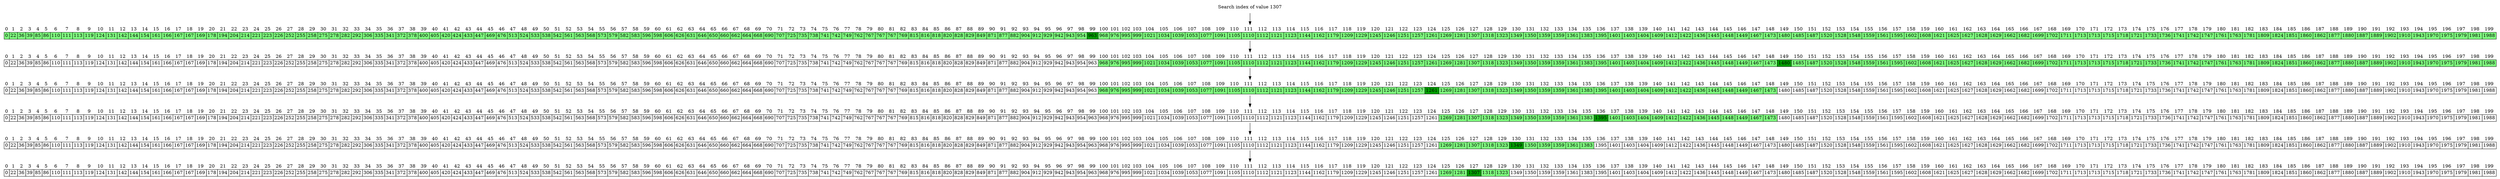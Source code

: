 digraph g
{ 
node [shape=plaintext]
node_1 [label=<
<TABLE BORDER="0" CELLBORDER="0" CELLSPACING="0" > 
<TR  ><TD >0</TD>
<TD >1</TD>
<TD >2</TD>
<TD >3</TD>
<TD >4</TD>
<TD >5</TD>
<TD >6</TD>
<TD >7</TD>
<TD >8</TD>
<TD >9</TD>
<TD >10</TD>
<TD >11</TD>
<TD >12</TD>
<TD >13</TD>
<TD >14</TD>
<TD >15</TD>
<TD >16</TD>
<TD >17</TD>
<TD >18</TD>
<TD >19</TD>
<TD >20</TD>
<TD >21</TD>
<TD >22</TD>
<TD >23</TD>
<TD >24</TD>
<TD >25</TD>
<TD >26</TD>
<TD >27</TD>
<TD >28</TD>
<TD >29</TD>
<TD >30</TD>
<TD >31</TD>
<TD >32</TD>
<TD >33</TD>
<TD >34</TD>
<TD >35</TD>
<TD >36</TD>
<TD >37</TD>
<TD >38</TD>
<TD >39</TD>
<TD >40</TD>
<TD >41</TD>
<TD >42</TD>
<TD >43</TD>
<TD >44</TD>
<TD >45</TD>
<TD >46</TD>
<TD >47</TD>
<TD >48</TD>
<TD >49</TD>
<TD >50</TD>
<TD >51</TD>
<TD >52</TD>
<TD >53</TD>
<TD >54</TD>
<TD >55</TD>
<TD >56</TD>
<TD >57</TD>
<TD >58</TD>
<TD >59</TD>
<TD >60</TD>
<TD >61</TD>
<TD >62</TD>
<TD >63</TD>
<TD >64</TD>
<TD >65</TD>
<TD >66</TD>
<TD >67</TD>
<TD >68</TD>
<TD >69</TD>
<TD >70</TD>
<TD >71</TD>
<TD >72</TD>
<TD >73</TD>
<TD >74</TD>
<TD >75</TD>
<TD >76</TD>
<TD >77</TD>
<TD >78</TD>
<TD >79</TD>
<TD >80</TD>
<TD >81</TD>
<TD >82</TD>
<TD >83</TD>
<TD >84</TD>
<TD >85</TD>
<TD >86</TD>
<TD >87</TD>
<TD >88</TD>
<TD >89</TD>
<TD >90</TD>
<TD >91</TD>
<TD >92</TD>
<TD >93</TD>
<TD >94</TD>
<TD >95</TD>
<TD >96</TD>
<TD >97</TD>
<TD >98</TD>
<TD >99</TD>
<TD >100</TD>
<TD >101</TD>
<TD >102</TD>
<TD >103</TD>
<TD >104</TD>
<TD >105</TD>
<TD >106</TD>
<TD >107</TD>
<TD >108</TD>
<TD >109</TD>
<TD >110</TD>
<TD >111</TD>
<TD >112</TD>
<TD >113</TD>
<TD >114</TD>
<TD >115</TD>
<TD >116</TD>
<TD >117</TD>
<TD >118</TD>
<TD >119</TD>
<TD >120</TD>
<TD >121</TD>
<TD >122</TD>
<TD >123</TD>
<TD >124</TD>
<TD >125</TD>
<TD >126</TD>
<TD >127</TD>
<TD >128</TD>
<TD >129</TD>
<TD >130</TD>
<TD >131</TD>
<TD >132</TD>
<TD >133</TD>
<TD >134</TD>
<TD >135</TD>
<TD >136</TD>
<TD >137</TD>
<TD >138</TD>
<TD >139</TD>
<TD >140</TD>
<TD >141</TD>
<TD >142</TD>
<TD >143</TD>
<TD >144</TD>
<TD >145</TD>
<TD >146</TD>
<TD >147</TD>
<TD >148</TD>
<TD >149</TD>
<TD >150</TD>
<TD >151</TD>
<TD >152</TD>
<TD >153</TD>
<TD >154</TD>
<TD >155</TD>
<TD >156</TD>
<TD >157</TD>
<TD >158</TD>
<TD >159</TD>
<TD >160</TD>
<TD >161</TD>
<TD >162</TD>
<TD >163</TD>
<TD >164</TD>
<TD >165</TD>
<TD >166</TD>
<TD >167</TD>
<TD >168</TD>
<TD >169</TD>
<TD >170</TD>
<TD >171</TD>
<TD >172</TD>
<TD >173</TD>
<TD >174</TD>
<TD >175</TD>
<TD >176</TD>
<TD >177</TD>
<TD >178</TD>
<TD >179</TD>
<TD >180</TD>
<TD >181</TD>
<TD >182</TD>
<TD >183</TD>
<TD >184</TD>
<TD >185</TD>
<TD >186</TD>
<TD >187</TD>
<TD >188</TD>
<TD >189</TD>
<TD >190</TD>
<TD >191</TD>
<TD >192</TD>
<TD >193</TD>
<TD >194</TD>
<TD >195</TD>
<TD >196</TD>
<TD >197</TD>
<TD >198</TD>
<TD >199</TD>
</TR>
<TR><TD BORDER="1" bgcolor="#80ff80">0</TD>
<TD BORDER="1" bgcolor="#80ff80">22</TD>
<TD BORDER="1" bgcolor="#80ff80">36</TD>
<TD BORDER="1" bgcolor="#80ff80">39</TD>
<TD BORDER="1" bgcolor="#80ff80">85</TD>
<TD BORDER="1" bgcolor="#80ff80">86</TD>
<TD BORDER="1" bgcolor="#80ff80">110</TD>
<TD BORDER="1" bgcolor="#80ff80">111</TD>
<TD BORDER="1" bgcolor="#80ff80">113</TD>
<TD BORDER="1" bgcolor="#80ff80">119</TD>
<TD BORDER="1" bgcolor="#80ff80">124</TD>
<TD BORDER="1" bgcolor="#80ff80">131</TD>
<TD BORDER="1" bgcolor="#80ff80">142</TD>
<TD BORDER="1" bgcolor="#80ff80">144</TD>
<TD BORDER="1" bgcolor="#80ff80">154</TD>
<TD BORDER="1" bgcolor="#80ff80">161</TD>
<TD BORDER="1" bgcolor="#80ff80">166</TD>
<TD BORDER="1" bgcolor="#80ff80">167</TD>
<TD BORDER="1" bgcolor="#80ff80">167</TD>
<TD BORDER="1" bgcolor="#80ff80">169</TD>
<TD BORDER="1" bgcolor="#80ff80">178</TD>
<TD BORDER="1" bgcolor="#80ff80">194</TD>
<TD BORDER="1" bgcolor="#80ff80">204</TD>
<TD BORDER="1" bgcolor="#80ff80">214</TD>
<TD BORDER="1" bgcolor="#80ff80">221</TD>
<TD BORDER="1" bgcolor="#80ff80">223</TD>
<TD BORDER="1" bgcolor="#80ff80">226</TD>
<TD BORDER="1" bgcolor="#80ff80">252</TD>
<TD BORDER="1" bgcolor="#80ff80">255</TD>
<TD BORDER="1" bgcolor="#80ff80">258</TD>
<TD BORDER="1" bgcolor="#80ff80">275</TD>
<TD BORDER="1" bgcolor="#80ff80">278</TD>
<TD BORDER="1" bgcolor="#80ff80">282</TD>
<TD BORDER="1" bgcolor="#80ff80">292</TD>
<TD BORDER="1" bgcolor="#80ff80">306</TD>
<TD BORDER="1" bgcolor="#80ff80">335</TD>
<TD BORDER="1" bgcolor="#80ff80">341</TD>
<TD BORDER="1" bgcolor="#80ff80">372</TD>
<TD BORDER="1" bgcolor="#80ff80">378</TD>
<TD BORDER="1" bgcolor="#80ff80">400</TD>
<TD BORDER="1" bgcolor="#80ff80">405</TD>
<TD BORDER="1" bgcolor="#80ff80">420</TD>
<TD BORDER="1" bgcolor="#80ff80">424</TD>
<TD BORDER="1" bgcolor="#80ff80">433</TD>
<TD BORDER="1" bgcolor="#80ff80">447</TD>
<TD BORDER="1" bgcolor="#80ff80">469</TD>
<TD BORDER="1" bgcolor="#80ff80">476</TD>
<TD BORDER="1" bgcolor="#80ff80">513</TD>
<TD BORDER="1" bgcolor="#80ff80">524</TD>
<TD BORDER="1" bgcolor="#80ff80">533</TD>
<TD BORDER="1" bgcolor="#80ff80">538</TD>
<TD BORDER="1" bgcolor="#80ff80">542</TD>
<TD BORDER="1" bgcolor="#80ff80">561</TD>
<TD BORDER="1" bgcolor="#80ff80">563</TD>
<TD BORDER="1" bgcolor="#80ff80">568</TD>
<TD BORDER="1" bgcolor="#80ff80">573</TD>
<TD BORDER="1" bgcolor="#80ff80">579</TD>
<TD BORDER="1" bgcolor="#80ff80">582</TD>
<TD BORDER="1" bgcolor="#80ff80">583</TD>
<TD BORDER="1" bgcolor="#80ff80">596</TD>
<TD BORDER="1" bgcolor="#80ff80">598</TD>
<TD BORDER="1" bgcolor="#80ff80">606</TD>
<TD BORDER="1" bgcolor="#80ff80">626</TD>
<TD BORDER="1" bgcolor="#80ff80">631</TD>
<TD BORDER="1" bgcolor="#80ff80">646</TD>
<TD BORDER="1" bgcolor="#80ff80">650</TD>
<TD BORDER="1" bgcolor="#80ff80">660</TD>
<TD BORDER="1" bgcolor="#80ff80">662</TD>
<TD BORDER="1" bgcolor="#80ff80">664</TD>
<TD BORDER="1" bgcolor="#80ff80">668</TD>
<TD BORDER="1" bgcolor="#80ff80">690</TD>
<TD BORDER="1" bgcolor="#80ff80">707</TD>
<TD BORDER="1" bgcolor="#80ff80">725</TD>
<TD BORDER="1" bgcolor="#80ff80">735</TD>
<TD BORDER="1" bgcolor="#80ff80">738</TD>
<TD BORDER="1" bgcolor="#80ff80">741</TD>
<TD BORDER="1" bgcolor="#80ff80">742</TD>
<TD BORDER="1" bgcolor="#80ff80">749</TD>
<TD BORDER="1" bgcolor="#80ff80">762</TD>
<TD BORDER="1" bgcolor="#80ff80">767</TD>
<TD BORDER="1" bgcolor="#80ff80">767</TD>
<TD BORDER="1" bgcolor="#80ff80">767</TD>
<TD BORDER="1" bgcolor="#80ff80">769</TD>
<TD BORDER="1" bgcolor="#80ff80">815</TD>
<TD BORDER="1" bgcolor="#80ff80">816</TD>
<TD BORDER="1" bgcolor="#80ff80">818</TD>
<TD BORDER="1" bgcolor="#80ff80">820</TD>
<TD BORDER="1" bgcolor="#80ff80">828</TD>
<TD BORDER="1" bgcolor="#80ff80">829</TD>
<TD BORDER="1" bgcolor="#80ff80">849</TD>
<TD BORDER="1" bgcolor="#80ff80">871</TD>
<TD BORDER="1" bgcolor="#80ff80">877</TD>
<TD BORDER="1" bgcolor="#80ff80">882</TD>
<TD BORDER="1" bgcolor="#80ff80">904</TD>
<TD BORDER="1" bgcolor="#80ff80">912</TD>
<TD BORDER="1" bgcolor="#80ff80">929</TD>
<TD BORDER="1" bgcolor="#80ff80">942</TD>
<TD BORDER="1" bgcolor="#80ff80">943</TD>
<TD BORDER="1" bgcolor="#80ff80">954</TD>
<TD BORDER="1" bgcolor="#00a000">963</TD>
<TD BORDER="1" bgcolor="#80ff80">968</TD>
<TD BORDER="1" bgcolor="#80ff80">976</TD>
<TD BORDER="1" bgcolor="#80ff80">995</TD>
<TD BORDER="1" bgcolor="#80ff80">999</TD>
<TD BORDER="1" bgcolor="#80ff80">1021</TD>
<TD BORDER="1" bgcolor="#80ff80">1034</TD>
<TD BORDER="1" bgcolor="#80ff80">1039</TD>
<TD BORDER="1" bgcolor="#80ff80">1053</TD>
<TD BORDER="1" bgcolor="#80ff80">1077</TD>
<TD BORDER="1" bgcolor="#80ff80">1091</TD>
<TD BORDER="1" bgcolor="#80ff80">1105</TD>
<TD BORDER="1" bgcolor="#80ff80">1110</TD>
<TD BORDER="1" bgcolor="#80ff80">1112</TD>
<TD BORDER="1" bgcolor="#80ff80">1121</TD>
<TD BORDER="1" bgcolor="#80ff80">1123</TD>
<TD BORDER="1" bgcolor="#80ff80">1144</TD>
<TD BORDER="1" bgcolor="#80ff80">1162</TD>
<TD BORDER="1" bgcolor="#80ff80">1179</TD>
<TD BORDER="1" bgcolor="#80ff80">1209</TD>
<TD BORDER="1" bgcolor="#80ff80">1229</TD>
<TD BORDER="1" bgcolor="#80ff80">1245</TD>
<TD BORDER="1" bgcolor="#80ff80">1246</TD>
<TD BORDER="1" bgcolor="#80ff80">1251</TD>
<TD BORDER="1" bgcolor="#80ff80">1257</TD>
<TD BORDER="1" bgcolor="#80ff80">1261</TD>
<TD BORDER="1" bgcolor="#80ff80">1269</TD>
<TD BORDER="1" bgcolor="#80ff80">1281</TD>
<TD BORDER="1" bgcolor="#80ff80">1307</TD>
<TD BORDER="1" bgcolor="#80ff80">1318</TD>
<TD BORDER="1" bgcolor="#80ff80">1323</TD>
<TD BORDER="1" bgcolor="#80ff80">1349</TD>
<TD BORDER="1" bgcolor="#80ff80">1350</TD>
<TD BORDER="1" bgcolor="#80ff80">1359</TD>
<TD BORDER="1" bgcolor="#80ff80">1359</TD>
<TD BORDER="1" bgcolor="#80ff80">1361</TD>
<TD BORDER="1" bgcolor="#80ff80">1383</TD>
<TD BORDER="1" bgcolor="#80ff80">1395</TD>
<TD BORDER="1" bgcolor="#80ff80">1401</TD>
<TD BORDER="1" bgcolor="#80ff80">1403</TD>
<TD BORDER="1" bgcolor="#80ff80">1404</TD>
<TD BORDER="1" bgcolor="#80ff80">1409</TD>
<TD BORDER="1" bgcolor="#80ff80">1412</TD>
<TD BORDER="1" bgcolor="#80ff80">1422</TD>
<TD BORDER="1" bgcolor="#80ff80">1436</TD>
<TD BORDER="1" bgcolor="#80ff80">1445</TD>
<TD BORDER="1" bgcolor="#80ff80">1448</TD>
<TD BORDER="1" bgcolor="#80ff80">1449</TD>
<TD BORDER="1" bgcolor="#80ff80">1467</TD>
<TD BORDER="1" bgcolor="#80ff80">1473</TD>
<TD BORDER="1" bgcolor="#80ff80">1480</TD>
<TD BORDER="1" bgcolor="#80ff80">1485</TD>
<TD BORDER="1" bgcolor="#80ff80">1487</TD>
<TD BORDER="1" bgcolor="#80ff80">1520</TD>
<TD BORDER="1" bgcolor="#80ff80">1528</TD>
<TD BORDER="1" bgcolor="#80ff80">1548</TD>
<TD BORDER="1" bgcolor="#80ff80">1559</TD>
<TD BORDER="1" bgcolor="#80ff80">1561</TD>
<TD BORDER="1" bgcolor="#80ff80">1595</TD>
<TD BORDER="1" bgcolor="#80ff80">1602</TD>
<TD BORDER="1" bgcolor="#80ff80">1608</TD>
<TD BORDER="1" bgcolor="#80ff80">1621</TD>
<TD BORDER="1" bgcolor="#80ff80">1625</TD>
<TD BORDER="1" bgcolor="#80ff80">1627</TD>
<TD BORDER="1" bgcolor="#80ff80">1628</TD>
<TD BORDER="1" bgcolor="#80ff80">1629</TD>
<TD BORDER="1" bgcolor="#80ff80">1662</TD>
<TD BORDER="1" bgcolor="#80ff80">1682</TD>
<TD BORDER="1" bgcolor="#80ff80">1699</TD>
<TD BORDER="1" bgcolor="#80ff80">1702</TD>
<TD BORDER="1" bgcolor="#80ff80">1711</TD>
<TD BORDER="1" bgcolor="#80ff80">1713</TD>
<TD BORDER="1" bgcolor="#80ff80">1713</TD>
<TD BORDER="1" bgcolor="#80ff80">1715</TD>
<TD BORDER="1" bgcolor="#80ff80">1718</TD>
<TD BORDER="1" bgcolor="#80ff80">1721</TD>
<TD BORDER="1" bgcolor="#80ff80">1733</TD>
<TD BORDER="1" bgcolor="#80ff80">1736</TD>
<TD BORDER="1" bgcolor="#80ff80">1741</TD>
<TD BORDER="1" bgcolor="#80ff80">1742</TD>
<TD BORDER="1" bgcolor="#80ff80">1747</TD>
<TD BORDER="1" bgcolor="#80ff80">1761</TD>
<TD BORDER="1" bgcolor="#80ff80">1763</TD>
<TD BORDER="1" bgcolor="#80ff80">1781</TD>
<TD BORDER="1" bgcolor="#80ff80">1809</TD>
<TD BORDER="1" bgcolor="#80ff80">1824</TD>
<TD BORDER="1" bgcolor="#80ff80">1851</TD>
<TD BORDER="1" bgcolor="#80ff80">1860</TD>
<TD BORDER="1" bgcolor="#80ff80">1862</TD>
<TD BORDER="1" bgcolor="#80ff80">1877</TD>
<TD BORDER="1" bgcolor="#80ff80">1880</TD>
<TD BORDER="1" bgcolor="#80ff80">1887</TD>
<TD BORDER="1" bgcolor="#80ff80">1889</TD>
<TD BORDER="1" bgcolor="#80ff80">1902</TD>
<TD BORDER="1" bgcolor="#80ff80">1910</TD>
<TD BORDER="1" bgcolor="#80ff80">1943</TD>
<TD BORDER="1" bgcolor="#80ff80">1970</TD>
<TD BORDER="1" bgcolor="#80ff80">1975</TD>
<TD BORDER="1" bgcolor="#80ff80">1979</TD>
<TD BORDER="1" bgcolor="#80ff80">1981</TD>
<TD BORDER="1" bgcolor="#80ff80">1988</TD>
</TR>
</TABLE> 
>];
node_0 -> node_1
node_0[label="Search index of value 1307"]
node_2 [label=<
<TABLE BORDER="0" CELLBORDER="0" CELLSPACING="0" > 
<TR  ><TD >0</TD>
<TD >1</TD>
<TD >2</TD>
<TD >3</TD>
<TD >4</TD>
<TD >5</TD>
<TD >6</TD>
<TD >7</TD>
<TD >8</TD>
<TD >9</TD>
<TD >10</TD>
<TD >11</TD>
<TD >12</TD>
<TD >13</TD>
<TD >14</TD>
<TD >15</TD>
<TD >16</TD>
<TD >17</TD>
<TD >18</TD>
<TD >19</TD>
<TD >20</TD>
<TD >21</TD>
<TD >22</TD>
<TD >23</TD>
<TD >24</TD>
<TD >25</TD>
<TD >26</TD>
<TD >27</TD>
<TD >28</TD>
<TD >29</TD>
<TD >30</TD>
<TD >31</TD>
<TD >32</TD>
<TD >33</TD>
<TD >34</TD>
<TD >35</TD>
<TD >36</TD>
<TD >37</TD>
<TD >38</TD>
<TD >39</TD>
<TD >40</TD>
<TD >41</TD>
<TD >42</TD>
<TD >43</TD>
<TD >44</TD>
<TD >45</TD>
<TD >46</TD>
<TD >47</TD>
<TD >48</TD>
<TD >49</TD>
<TD >50</TD>
<TD >51</TD>
<TD >52</TD>
<TD >53</TD>
<TD >54</TD>
<TD >55</TD>
<TD >56</TD>
<TD >57</TD>
<TD >58</TD>
<TD >59</TD>
<TD >60</TD>
<TD >61</TD>
<TD >62</TD>
<TD >63</TD>
<TD >64</TD>
<TD >65</TD>
<TD >66</TD>
<TD >67</TD>
<TD >68</TD>
<TD >69</TD>
<TD >70</TD>
<TD >71</TD>
<TD >72</TD>
<TD >73</TD>
<TD >74</TD>
<TD >75</TD>
<TD >76</TD>
<TD >77</TD>
<TD >78</TD>
<TD >79</TD>
<TD >80</TD>
<TD >81</TD>
<TD >82</TD>
<TD >83</TD>
<TD >84</TD>
<TD >85</TD>
<TD >86</TD>
<TD >87</TD>
<TD >88</TD>
<TD >89</TD>
<TD >90</TD>
<TD >91</TD>
<TD >92</TD>
<TD >93</TD>
<TD >94</TD>
<TD >95</TD>
<TD >96</TD>
<TD >97</TD>
<TD >98</TD>
<TD >99</TD>
<TD >100</TD>
<TD >101</TD>
<TD >102</TD>
<TD >103</TD>
<TD >104</TD>
<TD >105</TD>
<TD >106</TD>
<TD >107</TD>
<TD >108</TD>
<TD >109</TD>
<TD >110</TD>
<TD >111</TD>
<TD >112</TD>
<TD >113</TD>
<TD >114</TD>
<TD >115</TD>
<TD >116</TD>
<TD >117</TD>
<TD >118</TD>
<TD >119</TD>
<TD >120</TD>
<TD >121</TD>
<TD >122</TD>
<TD >123</TD>
<TD >124</TD>
<TD >125</TD>
<TD >126</TD>
<TD >127</TD>
<TD >128</TD>
<TD >129</TD>
<TD >130</TD>
<TD >131</TD>
<TD >132</TD>
<TD >133</TD>
<TD >134</TD>
<TD >135</TD>
<TD >136</TD>
<TD >137</TD>
<TD >138</TD>
<TD >139</TD>
<TD >140</TD>
<TD >141</TD>
<TD >142</TD>
<TD >143</TD>
<TD >144</TD>
<TD >145</TD>
<TD >146</TD>
<TD >147</TD>
<TD >148</TD>
<TD >149</TD>
<TD >150</TD>
<TD >151</TD>
<TD >152</TD>
<TD >153</TD>
<TD >154</TD>
<TD >155</TD>
<TD >156</TD>
<TD >157</TD>
<TD >158</TD>
<TD >159</TD>
<TD >160</TD>
<TD >161</TD>
<TD >162</TD>
<TD >163</TD>
<TD >164</TD>
<TD >165</TD>
<TD >166</TD>
<TD >167</TD>
<TD >168</TD>
<TD >169</TD>
<TD >170</TD>
<TD >171</TD>
<TD >172</TD>
<TD >173</TD>
<TD >174</TD>
<TD >175</TD>
<TD >176</TD>
<TD >177</TD>
<TD >178</TD>
<TD >179</TD>
<TD >180</TD>
<TD >181</TD>
<TD >182</TD>
<TD >183</TD>
<TD >184</TD>
<TD >185</TD>
<TD >186</TD>
<TD >187</TD>
<TD >188</TD>
<TD >189</TD>
<TD >190</TD>
<TD >191</TD>
<TD >192</TD>
<TD >193</TD>
<TD >194</TD>
<TD >195</TD>
<TD >196</TD>
<TD >197</TD>
<TD >198</TD>
<TD >199</TD>
</TR>
<TR><TD BORDER="1">0</TD>
<TD BORDER="1">22</TD>
<TD BORDER="1">36</TD>
<TD BORDER="1">39</TD>
<TD BORDER="1">85</TD>
<TD BORDER="1">86</TD>
<TD BORDER="1">110</TD>
<TD BORDER="1">111</TD>
<TD BORDER="1">113</TD>
<TD BORDER="1">119</TD>
<TD BORDER="1">124</TD>
<TD BORDER="1">131</TD>
<TD BORDER="1">142</TD>
<TD BORDER="1">144</TD>
<TD BORDER="1">154</TD>
<TD BORDER="1">161</TD>
<TD BORDER="1">166</TD>
<TD BORDER="1">167</TD>
<TD BORDER="1">167</TD>
<TD BORDER="1">169</TD>
<TD BORDER="1">178</TD>
<TD BORDER="1">194</TD>
<TD BORDER="1">204</TD>
<TD BORDER="1">214</TD>
<TD BORDER="1">221</TD>
<TD BORDER="1">223</TD>
<TD BORDER="1">226</TD>
<TD BORDER="1">252</TD>
<TD BORDER="1">255</TD>
<TD BORDER="1">258</TD>
<TD BORDER="1">275</TD>
<TD BORDER="1">278</TD>
<TD BORDER="1">282</TD>
<TD BORDER="1">292</TD>
<TD BORDER="1">306</TD>
<TD BORDER="1">335</TD>
<TD BORDER="1">341</TD>
<TD BORDER="1">372</TD>
<TD BORDER="1">378</TD>
<TD BORDER="1">400</TD>
<TD BORDER="1">405</TD>
<TD BORDER="1">420</TD>
<TD BORDER="1">424</TD>
<TD BORDER="1">433</TD>
<TD BORDER="1">447</TD>
<TD BORDER="1">469</TD>
<TD BORDER="1">476</TD>
<TD BORDER="1">513</TD>
<TD BORDER="1">524</TD>
<TD BORDER="1">533</TD>
<TD BORDER="1">538</TD>
<TD BORDER="1">542</TD>
<TD BORDER="1">561</TD>
<TD BORDER="1">563</TD>
<TD BORDER="1">568</TD>
<TD BORDER="1">573</TD>
<TD BORDER="1">579</TD>
<TD BORDER="1">582</TD>
<TD BORDER="1">583</TD>
<TD BORDER="1">596</TD>
<TD BORDER="1">598</TD>
<TD BORDER="1">606</TD>
<TD BORDER="1">626</TD>
<TD BORDER="1">631</TD>
<TD BORDER="1">646</TD>
<TD BORDER="1">650</TD>
<TD BORDER="1">660</TD>
<TD BORDER="1">662</TD>
<TD BORDER="1">664</TD>
<TD BORDER="1">668</TD>
<TD BORDER="1">690</TD>
<TD BORDER="1">707</TD>
<TD BORDER="1">725</TD>
<TD BORDER="1">735</TD>
<TD BORDER="1">738</TD>
<TD BORDER="1">741</TD>
<TD BORDER="1">742</TD>
<TD BORDER="1">749</TD>
<TD BORDER="1">762</TD>
<TD BORDER="1">767</TD>
<TD BORDER="1">767</TD>
<TD BORDER="1">767</TD>
<TD BORDER="1">769</TD>
<TD BORDER="1">815</TD>
<TD BORDER="1">816</TD>
<TD BORDER="1">818</TD>
<TD BORDER="1">820</TD>
<TD BORDER="1">828</TD>
<TD BORDER="1">829</TD>
<TD BORDER="1">849</TD>
<TD BORDER="1">871</TD>
<TD BORDER="1">877</TD>
<TD BORDER="1">882</TD>
<TD BORDER="1">904</TD>
<TD BORDER="1">912</TD>
<TD BORDER="1">929</TD>
<TD BORDER="1">942</TD>
<TD BORDER="1">943</TD>
<TD BORDER="1">954</TD>
<TD BORDER="1">963</TD>
<TD BORDER="1" bgcolor="#80ff80">968</TD>
<TD BORDER="1" bgcolor="#80ff80">976</TD>
<TD BORDER="1" bgcolor="#80ff80">995</TD>
<TD BORDER="1" bgcolor="#80ff80">999</TD>
<TD BORDER="1" bgcolor="#80ff80">1021</TD>
<TD BORDER="1" bgcolor="#80ff80">1034</TD>
<TD BORDER="1" bgcolor="#80ff80">1039</TD>
<TD BORDER="1" bgcolor="#80ff80">1053</TD>
<TD BORDER="1" bgcolor="#80ff80">1077</TD>
<TD BORDER="1" bgcolor="#80ff80">1091</TD>
<TD BORDER="1" bgcolor="#80ff80">1105</TD>
<TD BORDER="1" bgcolor="#80ff80">1110</TD>
<TD BORDER="1" bgcolor="#80ff80">1112</TD>
<TD BORDER="1" bgcolor="#80ff80">1121</TD>
<TD BORDER="1" bgcolor="#80ff80">1123</TD>
<TD BORDER="1" bgcolor="#80ff80">1144</TD>
<TD BORDER="1" bgcolor="#80ff80">1162</TD>
<TD BORDER="1" bgcolor="#80ff80">1179</TD>
<TD BORDER="1" bgcolor="#80ff80">1209</TD>
<TD BORDER="1" bgcolor="#80ff80">1229</TD>
<TD BORDER="1" bgcolor="#80ff80">1245</TD>
<TD BORDER="1" bgcolor="#80ff80">1246</TD>
<TD BORDER="1" bgcolor="#80ff80">1251</TD>
<TD BORDER="1" bgcolor="#80ff80">1257</TD>
<TD BORDER="1" bgcolor="#80ff80">1261</TD>
<TD BORDER="1" bgcolor="#80ff80">1269</TD>
<TD BORDER="1" bgcolor="#80ff80">1281</TD>
<TD BORDER="1" bgcolor="#80ff80">1307</TD>
<TD BORDER="1" bgcolor="#80ff80">1318</TD>
<TD BORDER="1" bgcolor="#80ff80">1323</TD>
<TD BORDER="1" bgcolor="#80ff80">1349</TD>
<TD BORDER="1" bgcolor="#80ff80">1350</TD>
<TD BORDER="1" bgcolor="#80ff80">1359</TD>
<TD BORDER="1" bgcolor="#80ff80">1359</TD>
<TD BORDER="1" bgcolor="#80ff80">1361</TD>
<TD BORDER="1" bgcolor="#80ff80">1383</TD>
<TD BORDER="1" bgcolor="#80ff80">1395</TD>
<TD BORDER="1" bgcolor="#80ff80">1401</TD>
<TD BORDER="1" bgcolor="#80ff80">1403</TD>
<TD BORDER="1" bgcolor="#80ff80">1404</TD>
<TD BORDER="1" bgcolor="#80ff80">1409</TD>
<TD BORDER="1" bgcolor="#80ff80">1412</TD>
<TD BORDER="1" bgcolor="#80ff80">1422</TD>
<TD BORDER="1" bgcolor="#80ff80">1436</TD>
<TD BORDER="1" bgcolor="#80ff80">1445</TD>
<TD BORDER="1" bgcolor="#80ff80">1448</TD>
<TD BORDER="1" bgcolor="#80ff80">1449</TD>
<TD BORDER="1" bgcolor="#80ff80">1467</TD>
<TD BORDER="1" bgcolor="#80ff80">1473</TD>
<TD BORDER="1" bgcolor="#00a000">1480</TD>
<TD BORDER="1" bgcolor="#80ff80">1485</TD>
<TD BORDER="1" bgcolor="#80ff80">1487</TD>
<TD BORDER="1" bgcolor="#80ff80">1520</TD>
<TD BORDER="1" bgcolor="#80ff80">1528</TD>
<TD BORDER="1" bgcolor="#80ff80">1548</TD>
<TD BORDER="1" bgcolor="#80ff80">1559</TD>
<TD BORDER="1" bgcolor="#80ff80">1561</TD>
<TD BORDER="1" bgcolor="#80ff80">1595</TD>
<TD BORDER="1" bgcolor="#80ff80">1602</TD>
<TD BORDER="1" bgcolor="#80ff80">1608</TD>
<TD BORDER="1" bgcolor="#80ff80">1621</TD>
<TD BORDER="1" bgcolor="#80ff80">1625</TD>
<TD BORDER="1" bgcolor="#80ff80">1627</TD>
<TD BORDER="1" bgcolor="#80ff80">1628</TD>
<TD BORDER="1" bgcolor="#80ff80">1629</TD>
<TD BORDER="1" bgcolor="#80ff80">1662</TD>
<TD BORDER="1" bgcolor="#80ff80">1682</TD>
<TD BORDER="1" bgcolor="#80ff80">1699</TD>
<TD BORDER="1" bgcolor="#80ff80">1702</TD>
<TD BORDER="1" bgcolor="#80ff80">1711</TD>
<TD BORDER="1" bgcolor="#80ff80">1713</TD>
<TD BORDER="1" bgcolor="#80ff80">1713</TD>
<TD BORDER="1" bgcolor="#80ff80">1715</TD>
<TD BORDER="1" bgcolor="#80ff80">1718</TD>
<TD BORDER="1" bgcolor="#80ff80">1721</TD>
<TD BORDER="1" bgcolor="#80ff80">1733</TD>
<TD BORDER="1" bgcolor="#80ff80">1736</TD>
<TD BORDER="1" bgcolor="#80ff80">1741</TD>
<TD BORDER="1" bgcolor="#80ff80">1742</TD>
<TD BORDER="1" bgcolor="#80ff80">1747</TD>
<TD BORDER="1" bgcolor="#80ff80">1761</TD>
<TD BORDER="1" bgcolor="#80ff80">1763</TD>
<TD BORDER="1" bgcolor="#80ff80">1781</TD>
<TD BORDER="1" bgcolor="#80ff80">1809</TD>
<TD BORDER="1" bgcolor="#80ff80">1824</TD>
<TD BORDER="1" bgcolor="#80ff80">1851</TD>
<TD BORDER="1" bgcolor="#80ff80">1860</TD>
<TD BORDER="1" bgcolor="#80ff80">1862</TD>
<TD BORDER="1" bgcolor="#80ff80">1877</TD>
<TD BORDER="1" bgcolor="#80ff80">1880</TD>
<TD BORDER="1" bgcolor="#80ff80">1887</TD>
<TD BORDER="1" bgcolor="#80ff80">1889</TD>
<TD BORDER="1" bgcolor="#80ff80">1902</TD>
<TD BORDER="1" bgcolor="#80ff80">1910</TD>
<TD BORDER="1" bgcolor="#80ff80">1943</TD>
<TD BORDER="1" bgcolor="#80ff80">1970</TD>
<TD BORDER="1" bgcolor="#80ff80">1975</TD>
<TD BORDER="1" bgcolor="#80ff80">1979</TD>
<TD BORDER="1" bgcolor="#80ff80">1981</TD>
<TD BORDER="1" bgcolor="#80ff80">1988</TD>
</TR>
</TABLE> 
>];
node_1 -> node_2
node_3 [label=<
<TABLE BORDER="0" CELLBORDER="0" CELLSPACING="0" > 
<TR  ><TD >0</TD>
<TD >1</TD>
<TD >2</TD>
<TD >3</TD>
<TD >4</TD>
<TD >5</TD>
<TD >6</TD>
<TD >7</TD>
<TD >8</TD>
<TD >9</TD>
<TD >10</TD>
<TD >11</TD>
<TD >12</TD>
<TD >13</TD>
<TD >14</TD>
<TD >15</TD>
<TD >16</TD>
<TD >17</TD>
<TD >18</TD>
<TD >19</TD>
<TD >20</TD>
<TD >21</TD>
<TD >22</TD>
<TD >23</TD>
<TD >24</TD>
<TD >25</TD>
<TD >26</TD>
<TD >27</TD>
<TD >28</TD>
<TD >29</TD>
<TD >30</TD>
<TD >31</TD>
<TD >32</TD>
<TD >33</TD>
<TD >34</TD>
<TD >35</TD>
<TD >36</TD>
<TD >37</TD>
<TD >38</TD>
<TD >39</TD>
<TD >40</TD>
<TD >41</TD>
<TD >42</TD>
<TD >43</TD>
<TD >44</TD>
<TD >45</TD>
<TD >46</TD>
<TD >47</TD>
<TD >48</TD>
<TD >49</TD>
<TD >50</TD>
<TD >51</TD>
<TD >52</TD>
<TD >53</TD>
<TD >54</TD>
<TD >55</TD>
<TD >56</TD>
<TD >57</TD>
<TD >58</TD>
<TD >59</TD>
<TD >60</TD>
<TD >61</TD>
<TD >62</TD>
<TD >63</TD>
<TD >64</TD>
<TD >65</TD>
<TD >66</TD>
<TD >67</TD>
<TD >68</TD>
<TD >69</TD>
<TD >70</TD>
<TD >71</TD>
<TD >72</TD>
<TD >73</TD>
<TD >74</TD>
<TD >75</TD>
<TD >76</TD>
<TD >77</TD>
<TD >78</TD>
<TD >79</TD>
<TD >80</TD>
<TD >81</TD>
<TD >82</TD>
<TD >83</TD>
<TD >84</TD>
<TD >85</TD>
<TD >86</TD>
<TD >87</TD>
<TD >88</TD>
<TD >89</TD>
<TD >90</TD>
<TD >91</TD>
<TD >92</TD>
<TD >93</TD>
<TD >94</TD>
<TD >95</TD>
<TD >96</TD>
<TD >97</TD>
<TD >98</TD>
<TD >99</TD>
<TD >100</TD>
<TD >101</TD>
<TD >102</TD>
<TD >103</TD>
<TD >104</TD>
<TD >105</TD>
<TD >106</TD>
<TD >107</TD>
<TD >108</TD>
<TD >109</TD>
<TD >110</TD>
<TD >111</TD>
<TD >112</TD>
<TD >113</TD>
<TD >114</TD>
<TD >115</TD>
<TD >116</TD>
<TD >117</TD>
<TD >118</TD>
<TD >119</TD>
<TD >120</TD>
<TD >121</TD>
<TD >122</TD>
<TD >123</TD>
<TD >124</TD>
<TD >125</TD>
<TD >126</TD>
<TD >127</TD>
<TD >128</TD>
<TD >129</TD>
<TD >130</TD>
<TD >131</TD>
<TD >132</TD>
<TD >133</TD>
<TD >134</TD>
<TD >135</TD>
<TD >136</TD>
<TD >137</TD>
<TD >138</TD>
<TD >139</TD>
<TD >140</TD>
<TD >141</TD>
<TD >142</TD>
<TD >143</TD>
<TD >144</TD>
<TD >145</TD>
<TD >146</TD>
<TD >147</TD>
<TD >148</TD>
<TD >149</TD>
<TD >150</TD>
<TD >151</TD>
<TD >152</TD>
<TD >153</TD>
<TD >154</TD>
<TD >155</TD>
<TD >156</TD>
<TD >157</TD>
<TD >158</TD>
<TD >159</TD>
<TD >160</TD>
<TD >161</TD>
<TD >162</TD>
<TD >163</TD>
<TD >164</TD>
<TD >165</TD>
<TD >166</TD>
<TD >167</TD>
<TD >168</TD>
<TD >169</TD>
<TD >170</TD>
<TD >171</TD>
<TD >172</TD>
<TD >173</TD>
<TD >174</TD>
<TD >175</TD>
<TD >176</TD>
<TD >177</TD>
<TD >178</TD>
<TD >179</TD>
<TD >180</TD>
<TD >181</TD>
<TD >182</TD>
<TD >183</TD>
<TD >184</TD>
<TD >185</TD>
<TD >186</TD>
<TD >187</TD>
<TD >188</TD>
<TD >189</TD>
<TD >190</TD>
<TD >191</TD>
<TD >192</TD>
<TD >193</TD>
<TD >194</TD>
<TD >195</TD>
<TD >196</TD>
<TD >197</TD>
<TD >198</TD>
<TD >199</TD>
</TR>
<TR><TD BORDER="1">0</TD>
<TD BORDER="1">22</TD>
<TD BORDER="1">36</TD>
<TD BORDER="1">39</TD>
<TD BORDER="1">85</TD>
<TD BORDER="1">86</TD>
<TD BORDER="1">110</TD>
<TD BORDER="1">111</TD>
<TD BORDER="1">113</TD>
<TD BORDER="1">119</TD>
<TD BORDER="1">124</TD>
<TD BORDER="1">131</TD>
<TD BORDER="1">142</TD>
<TD BORDER="1">144</TD>
<TD BORDER="1">154</TD>
<TD BORDER="1">161</TD>
<TD BORDER="1">166</TD>
<TD BORDER="1">167</TD>
<TD BORDER="1">167</TD>
<TD BORDER="1">169</TD>
<TD BORDER="1">178</TD>
<TD BORDER="1">194</TD>
<TD BORDER="1">204</TD>
<TD BORDER="1">214</TD>
<TD BORDER="1">221</TD>
<TD BORDER="1">223</TD>
<TD BORDER="1">226</TD>
<TD BORDER="1">252</TD>
<TD BORDER="1">255</TD>
<TD BORDER="1">258</TD>
<TD BORDER="1">275</TD>
<TD BORDER="1">278</TD>
<TD BORDER="1">282</TD>
<TD BORDER="1">292</TD>
<TD BORDER="1">306</TD>
<TD BORDER="1">335</TD>
<TD BORDER="1">341</TD>
<TD BORDER="1">372</TD>
<TD BORDER="1">378</TD>
<TD BORDER="1">400</TD>
<TD BORDER="1">405</TD>
<TD BORDER="1">420</TD>
<TD BORDER="1">424</TD>
<TD BORDER="1">433</TD>
<TD BORDER="1">447</TD>
<TD BORDER="1">469</TD>
<TD BORDER="1">476</TD>
<TD BORDER="1">513</TD>
<TD BORDER="1">524</TD>
<TD BORDER="1">533</TD>
<TD BORDER="1">538</TD>
<TD BORDER="1">542</TD>
<TD BORDER="1">561</TD>
<TD BORDER="1">563</TD>
<TD BORDER="1">568</TD>
<TD BORDER="1">573</TD>
<TD BORDER="1">579</TD>
<TD BORDER="1">582</TD>
<TD BORDER="1">583</TD>
<TD BORDER="1">596</TD>
<TD BORDER="1">598</TD>
<TD BORDER="1">606</TD>
<TD BORDER="1">626</TD>
<TD BORDER="1">631</TD>
<TD BORDER="1">646</TD>
<TD BORDER="1">650</TD>
<TD BORDER="1">660</TD>
<TD BORDER="1">662</TD>
<TD BORDER="1">664</TD>
<TD BORDER="1">668</TD>
<TD BORDER="1">690</TD>
<TD BORDER="1">707</TD>
<TD BORDER="1">725</TD>
<TD BORDER="1">735</TD>
<TD BORDER="1">738</TD>
<TD BORDER="1">741</TD>
<TD BORDER="1">742</TD>
<TD BORDER="1">749</TD>
<TD BORDER="1">762</TD>
<TD BORDER="1">767</TD>
<TD BORDER="1">767</TD>
<TD BORDER="1">767</TD>
<TD BORDER="1">769</TD>
<TD BORDER="1">815</TD>
<TD BORDER="1">816</TD>
<TD BORDER="1">818</TD>
<TD BORDER="1">820</TD>
<TD BORDER="1">828</TD>
<TD BORDER="1">829</TD>
<TD BORDER="1">849</TD>
<TD BORDER="1">871</TD>
<TD BORDER="1">877</TD>
<TD BORDER="1">882</TD>
<TD BORDER="1">904</TD>
<TD BORDER="1">912</TD>
<TD BORDER="1">929</TD>
<TD BORDER="1">942</TD>
<TD BORDER="1">943</TD>
<TD BORDER="1">954</TD>
<TD BORDER="1">963</TD>
<TD BORDER="1" bgcolor="#80ff80">968</TD>
<TD BORDER="1" bgcolor="#80ff80">976</TD>
<TD BORDER="1" bgcolor="#80ff80">995</TD>
<TD BORDER="1" bgcolor="#80ff80">999</TD>
<TD BORDER="1" bgcolor="#80ff80">1021</TD>
<TD BORDER="1" bgcolor="#80ff80">1034</TD>
<TD BORDER="1" bgcolor="#80ff80">1039</TD>
<TD BORDER="1" bgcolor="#80ff80">1053</TD>
<TD BORDER="1" bgcolor="#80ff80">1077</TD>
<TD BORDER="1" bgcolor="#80ff80">1091</TD>
<TD BORDER="1" bgcolor="#80ff80">1105</TD>
<TD BORDER="1" bgcolor="#80ff80">1110</TD>
<TD BORDER="1" bgcolor="#80ff80">1112</TD>
<TD BORDER="1" bgcolor="#80ff80">1121</TD>
<TD BORDER="1" bgcolor="#80ff80">1123</TD>
<TD BORDER="1" bgcolor="#80ff80">1144</TD>
<TD BORDER="1" bgcolor="#80ff80">1162</TD>
<TD BORDER="1" bgcolor="#80ff80">1179</TD>
<TD BORDER="1" bgcolor="#80ff80">1209</TD>
<TD BORDER="1" bgcolor="#80ff80">1229</TD>
<TD BORDER="1" bgcolor="#80ff80">1245</TD>
<TD BORDER="1" bgcolor="#80ff80">1246</TD>
<TD BORDER="1" bgcolor="#80ff80">1251</TD>
<TD BORDER="1" bgcolor="#80ff80">1257</TD>
<TD BORDER="1" bgcolor="#00a000">1261</TD>
<TD BORDER="1" bgcolor="#80ff80">1269</TD>
<TD BORDER="1" bgcolor="#80ff80">1281</TD>
<TD BORDER="1" bgcolor="#80ff80">1307</TD>
<TD BORDER="1" bgcolor="#80ff80">1318</TD>
<TD BORDER="1" bgcolor="#80ff80">1323</TD>
<TD BORDER="1" bgcolor="#80ff80">1349</TD>
<TD BORDER="1" bgcolor="#80ff80">1350</TD>
<TD BORDER="1" bgcolor="#80ff80">1359</TD>
<TD BORDER="1" bgcolor="#80ff80">1359</TD>
<TD BORDER="1" bgcolor="#80ff80">1361</TD>
<TD BORDER="1" bgcolor="#80ff80">1383</TD>
<TD BORDER="1" bgcolor="#80ff80">1395</TD>
<TD BORDER="1" bgcolor="#80ff80">1401</TD>
<TD BORDER="1" bgcolor="#80ff80">1403</TD>
<TD BORDER="1" bgcolor="#80ff80">1404</TD>
<TD BORDER="1" bgcolor="#80ff80">1409</TD>
<TD BORDER="1" bgcolor="#80ff80">1412</TD>
<TD BORDER="1" bgcolor="#80ff80">1422</TD>
<TD BORDER="1" bgcolor="#80ff80">1436</TD>
<TD BORDER="1" bgcolor="#80ff80">1445</TD>
<TD BORDER="1" bgcolor="#80ff80">1448</TD>
<TD BORDER="1" bgcolor="#80ff80">1449</TD>
<TD BORDER="1" bgcolor="#80ff80">1467</TD>
<TD BORDER="1" bgcolor="#80ff80">1473</TD>
<TD BORDER="1">1480</TD>
<TD BORDER="1">1485</TD>
<TD BORDER="1">1487</TD>
<TD BORDER="1">1520</TD>
<TD BORDER="1">1528</TD>
<TD BORDER="1">1548</TD>
<TD BORDER="1">1559</TD>
<TD BORDER="1">1561</TD>
<TD BORDER="1">1595</TD>
<TD BORDER="1">1602</TD>
<TD BORDER="1">1608</TD>
<TD BORDER="1">1621</TD>
<TD BORDER="1">1625</TD>
<TD BORDER="1">1627</TD>
<TD BORDER="1">1628</TD>
<TD BORDER="1">1629</TD>
<TD BORDER="1">1662</TD>
<TD BORDER="1">1682</TD>
<TD BORDER="1">1699</TD>
<TD BORDER="1">1702</TD>
<TD BORDER="1">1711</TD>
<TD BORDER="1">1713</TD>
<TD BORDER="1">1713</TD>
<TD BORDER="1">1715</TD>
<TD BORDER="1">1718</TD>
<TD BORDER="1">1721</TD>
<TD BORDER="1">1733</TD>
<TD BORDER="1">1736</TD>
<TD BORDER="1">1741</TD>
<TD BORDER="1">1742</TD>
<TD BORDER="1">1747</TD>
<TD BORDER="1">1761</TD>
<TD BORDER="1">1763</TD>
<TD BORDER="1">1781</TD>
<TD BORDER="1">1809</TD>
<TD BORDER="1">1824</TD>
<TD BORDER="1">1851</TD>
<TD BORDER="1">1860</TD>
<TD BORDER="1">1862</TD>
<TD BORDER="1">1877</TD>
<TD BORDER="1">1880</TD>
<TD BORDER="1">1887</TD>
<TD BORDER="1">1889</TD>
<TD BORDER="1">1902</TD>
<TD BORDER="1">1910</TD>
<TD BORDER="1">1943</TD>
<TD BORDER="1">1970</TD>
<TD BORDER="1">1975</TD>
<TD BORDER="1">1979</TD>
<TD BORDER="1">1981</TD>
<TD BORDER="1">1988</TD>
</TR>
</TABLE> 
>];
node_2 -> node_3
node_4 [label=<
<TABLE BORDER="0" CELLBORDER="0" CELLSPACING="0" > 
<TR  ><TD >0</TD>
<TD >1</TD>
<TD >2</TD>
<TD >3</TD>
<TD >4</TD>
<TD >5</TD>
<TD >6</TD>
<TD >7</TD>
<TD >8</TD>
<TD >9</TD>
<TD >10</TD>
<TD >11</TD>
<TD >12</TD>
<TD >13</TD>
<TD >14</TD>
<TD >15</TD>
<TD >16</TD>
<TD >17</TD>
<TD >18</TD>
<TD >19</TD>
<TD >20</TD>
<TD >21</TD>
<TD >22</TD>
<TD >23</TD>
<TD >24</TD>
<TD >25</TD>
<TD >26</TD>
<TD >27</TD>
<TD >28</TD>
<TD >29</TD>
<TD >30</TD>
<TD >31</TD>
<TD >32</TD>
<TD >33</TD>
<TD >34</TD>
<TD >35</TD>
<TD >36</TD>
<TD >37</TD>
<TD >38</TD>
<TD >39</TD>
<TD >40</TD>
<TD >41</TD>
<TD >42</TD>
<TD >43</TD>
<TD >44</TD>
<TD >45</TD>
<TD >46</TD>
<TD >47</TD>
<TD >48</TD>
<TD >49</TD>
<TD >50</TD>
<TD >51</TD>
<TD >52</TD>
<TD >53</TD>
<TD >54</TD>
<TD >55</TD>
<TD >56</TD>
<TD >57</TD>
<TD >58</TD>
<TD >59</TD>
<TD >60</TD>
<TD >61</TD>
<TD >62</TD>
<TD >63</TD>
<TD >64</TD>
<TD >65</TD>
<TD >66</TD>
<TD >67</TD>
<TD >68</TD>
<TD >69</TD>
<TD >70</TD>
<TD >71</TD>
<TD >72</TD>
<TD >73</TD>
<TD >74</TD>
<TD >75</TD>
<TD >76</TD>
<TD >77</TD>
<TD >78</TD>
<TD >79</TD>
<TD >80</TD>
<TD >81</TD>
<TD >82</TD>
<TD >83</TD>
<TD >84</TD>
<TD >85</TD>
<TD >86</TD>
<TD >87</TD>
<TD >88</TD>
<TD >89</TD>
<TD >90</TD>
<TD >91</TD>
<TD >92</TD>
<TD >93</TD>
<TD >94</TD>
<TD >95</TD>
<TD >96</TD>
<TD >97</TD>
<TD >98</TD>
<TD >99</TD>
<TD >100</TD>
<TD >101</TD>
<TD >102</TD>
<TD >103</TD>
<TD >104</TD>
<TD >105</TD>
<TD >106</TD>
<TD >107</TD>
<TD >108</TD>
<TD >109</TD>
<TD >110</TD>
<TD >111</TD>
<TD >112</TD>
<TD >113</TD>
<TD >114</TD>
<TD >115</TD>
<TD >116</TD>
<TD >117</TD>
<TD >118</TD>
<TD >119</TD>
<TD >120</TD>
<TD >121</TD>
<TD >122</TD>
<TD >123</TD>
<TD >124</TD>
<TD >125</TD>
<TD >126</TD>
<TD >127</TD>
<TD >128</TD>
<TD >129</TD>
<TD >130</TD>
<TD >131</TD>
<TD >132</TD>
<TD >133</TD>
<TD >134</TD>
<TD >135</TD>
<TD >136</TD>
<TD >137</TD>
<TD >138</TD>
<TD >139</TD>
<TD >140</TD>
<TD >141</TD>
<TD >142</TD>
<TD >143</TD>
<TD >144</TD>
<TD >145</TD>
<TD >146</TD>
<TD >147</TD>
<TD >148</TD>
<TD >149</TD>
<TD >150</TD>
<TD >151</TD>
<TD >152</TD>
<TD >153</TD>
<TD >154</TD>
<TD >155</TD>
<TD >156</TD>
<TD >157</TD>
<TD >158</TD>
<TD >159</TD>
<TD >160</TD>
<TD >161</TD>
<TD >162</TD>
<TD >163</TD>
<TD >164</TD>
<TD >165</TD>
<TD >166</TD>
<TD >167</TD>
<TD >168</TD>
<TD >169</TD>
<TD >170</TD>
<TD >171</TD>
<TD >172</TD>
<TD >173</TD>
<TD >174</TD>
<TD >175</TD>
<TD >176</TD>
<TD >177</TD>
<TD >178</TD>
<TD >179</TD>
<TD >180</TD>
<TD >181</TD>
<TD >182</TD>
<TD >183</TD>
<TD >184</TD>
<TD >185</TD>
<TD >186</TD>
<TD >187</TD>
<TD >188</TD>
<TD >189</TD>
<TD >190</TD>
<TD >191</TD>
<TD >192</TD>
<TD >193</TD>
<TD >194</TD>
<TD >195</TD>
<TD >196</TD>
<TD >197</TD>
<TD >198</TD>
<TD >199</TD>
</TR>
<TR><TD BORDER="1">0</TD>
<TD BORDER="1">22</TD>
<TD BORDER="1">36</TD>
<TD BORDER="1">39</TD>
<TD BORDER="1">85</TD>
<TD BORDER="1">86</TD>
<TD BORDER="1">110</TD>
<TD BORDER="1">111</TD>
<TD BORDER="1">113</TD>
<TD BORDER="1">119</TD>
<TD BORDER="1">124</TD>
<TD BORDER="1">131</TD>
<TD BORDER="1">142</TD>
<TD BORDER="1">144</TD>
<TD BORDER="1">154</TD>
<TD BORDER="1">161</TD>
<TD BORDER="1">166</TD>
<TD BORDER="1">167</TD>
<TD BORDER="1">167</TD>
<TD BORDER="1">169</TD>
<TD BORDER="1">178</TD>
<TD BORDER="1">194</TD>
<TD BORDER="1">204</TD>
<TD BORDER="1">214</TD>
<TD BORDER="1">221</TD>
<TD BORDER="1">223</TD>
<TD BORDER="1">226</TD>
<TD BORDER="1">252</TD>
<TD BORDER="1">255</TD>
<TD BORDER="1">258</TD>
<TD BORDER="1">275</TD>
<TD BORDER="1">278</TD>
<TD BORDER="1">282</TD>
<TD BORDER="1">292</TD>
<TD BORDER="1">306</TD>
<TD BORDER="1">335</TD>
<TD BORDER="1">341</TD>
<TD BORDER="1">372</TD>
<TD BORDER="1">378</TD>
<TD BORDER="1">400</TD>
<TD BORDER="1">405</TD>
<TD BORDER="1">420</TD>
<TD BORDER="1">424</TD>
<TD BORDER="1">433</TD>
<TD BORDER="1">447</TD>
<TD BORDER="1">469</TD>
<TD BORDER="1">476</TD>
<TD BORDER="1">513</TD>
<TD BORDER="1">524</TD>
<TD BORDER="1">533</TD>
<TD BORDER="1">538</TD>
<TD BORDER="1">542</TD>
<TD BORDER="1">561</TD>
<TD BORDER="1">563</TD>
<TD BORDER="1">568</TD>
<TD BORDER="1">573</TD>
<TD BORDER="1">579</TD>
<TD BORDER="1">582</TD>
<TD BORDER="1">583</TD>
<TD BORDER="1">596</TD>
<TD BORDER="1">598</TD>
<TD BORDER="1">606</TD>
<TD BORDER="1">626</TD>
<TD BORDER="1">631</TD>
<TD BORDER="1">646</TD>
<TD BORDER="1">650</TD>
<TD BORDER="1">660</TD>
<TD BORDER="1">662</TD>
<TD BORDER="1">664</TD>
<TD BORDER="1">668</TD>
<TD BORDER="1">690</TD>
<TD BORDER="1">707</TD>
<TD BORDER="1">725</TD>
<TD BORDER="1">735</TD>
<TD BORDER="1">738</TD>
<TD BORDER="1">741</TD>
<TD BORDER="1">742</TD>
<TD BORDER="1">749</TD>
<TD BORDER="1">762</TD>
<TD BORDER="1">767</TD>
<TD BORDER="1">767</TD>
<TD BORDER="1">767</TD>
<TD BORDER="1">769</TD>
<TD BORDER="1">815</TD>
<TD BORDER="1">816</TD>
<TD BORDER="1">818</TD>
<TD BORDER="1">820</TD>
<TD BORDER="1">828</TD>
<TD BORDER="1">829</TD>
<TD BORDER="1">849</TD>
<TD BORDER="1">871</TD>
<TD BORDER="1">877</TD>
<TD BORDER="1">882</TD>
<TD BORDER="1">904</TD>
<TD BORDER="1">912</TD>
<TD BORDER="1">929</TD>
<TD BORDER="1">942</TD>
<TD BORDER="1">943</TD>
<TD BORDER="1">954</TD>
<TD BORDER="1">963</TD>
<TD BORDER="1">968</TD>
<TD BORDER="1">976</TD>
<TD BORDER="1">995</TD>
<TD BORDER="1">999</TD>
<TD BORDER="1">1021</TD>
<TD BORDER="1">1034</TD>
<TD BORDER="1">1039</TD>
<TD BORDER="1">1053</TD>
<TD BORDER="1">1077</TD>
<TD BORDER="1">1091</TD>
<TD BORDER="1">1105</TD>
<TD BORDER="1">1110</TD>
<TD BORDER="1">1112</TD>
<TD BORDER="1">1121</TD>
<TD BORDER="1">1123</TD>
<TD BORDER="1">1144</TD>
<TD BORDER="1">1162</TD>
<TD BORDER="1">1179</TD>
<TD BORDER="1">1209</TD>
<TD BORDER="1">1229</TD>
<TD BORDER="1">1245</TD>
<TD BORDER="1">1246</TD>
<TD BORDER="1">1251</TD>
<TD BORDER="1">1257</TD>
<TD BORDER="1">1261</TD>
<TD BORDER="1" bgcolor="#80ff80">1269</TD>
<TD BORDER="1" bgcolor="#80ff80">1281</TD>
<TD BORDER="1" bgcolor="#80ff80">1307</TD>
<TD BORDER="1" bgcolor="#80ff80">1318</TD>
<TD BORDER="1" bgcolor="#80ff80">1323</TD>
<TD BORDER="1" bgcolor="#80ff80">1349</TD>
<TD BORDER="1" bgcolor="#80ff80">1350</TD>
<TD BORDER="1" bgcolor="#80ff80">1359</TD>
<TD BORDER="1" bgcolor="#80ff80">1359</TD>
<TD BORDER="1" bgcolor="#80ff80">1361</TD>
<TD BORDER="1" bgcolor="#80ff80">1383</TD>
<TD BORDER="1" bgcolor="#00a000">1395</TD>
<TD BORDER="1" bgcolor="#80ff80">1401</TD>
<TD BORDER="1" bgcolor="#80ff80">1403</TD>
<TD BORDER="1" bgcolor="#80ff80">1404</TD>
<TD BORDER="1" bgcolor="#80ff80">1409</TD>
<TD BORDER="1" bgcolor="#80ff80">1412</TD>
<TD BORDER="1" bgcolor="#80ff80">1422</TD>
<TD BORDER="1" bgcolor="#80ff80">1436</TD>
<TD BORDER="1" bgcolor="#80ff80">1445</TD>
<TD BORDER="1" bgcolor="#80ff80">1448</TD>
<TD BORDER="1" bgcolor="#80ff80">1449</TD>
<TD BORDER="1" bgcolor="#80ff80">1467</TD>
<TD BORDER="1" bgcolor="#80ff80">1473</TD>
<TD BORDER="1">1480</TD>
<TD BORDER="1">1485</TD>
<TD BORDER="1">1487</TD>
<TD BORDER="1">1520</TD>
<TD BORDER="1">1528</TD>
<TD BORDER="1">1548</TD>
<TD BORDER="1">1559</TD>
<TD BORDER="1">1561</TD>
<TD BORDER="1">1595</TD>
<TD BORDER="1">1602</TD>
<TD BORDER="1">1608</TD>
<TD BORDER="1">1621</TD>
<TD BORDER="1">1625</TD>
<TD BORDER="1">1627</TD>
<TD BORDER="1">1628</TD>
<TD BORDER="1">1629</TD>
<TD BORDER="1">1662</TD>
<TD BORDER="1">1682</TD>
<TD BORDER="1">1699</TD>
<TD BORDER="1">1702</TD>
<TD BORDER="1">1711</TD>
<TD BORDER="1">1713</TD>
<TD BORDER="1">1713</TD>
<TD BORDER="1">1715</TD>
<TD BORDER="1">1718</TD>
<TD BORDER="1">1721</TD>
<TD BORDER="1">1733</TD>
<TD BORDER="1">1736</TD>
<TD BORDER="1">1741</TD>
<TD BORDER="1">1742</TD>
<TD BORDER="1">1747</TD>
<TD BORDER="1">1761</TD>
<TD BORDER="1">1763</TD>
<TD BORDER="1">1781</TD>
<TD BORDER="1">1809</TD>
<TD BORDER="1">1824</TD>
<TD BORDER="1">1851</TD>
<TD BORDER="1">1860</TD>
<TD BORDER="1">1862</TD>
<TD BORDER="1">1877</TD>
<TD BORDER="1">1880</TD>
<TD BORDER="1">1887</TD>
<TD BORDER="1">1889</TD>
<TD BORDER="1">1902</TD>
<TD BORDER="1">1910</TD>
<TD BORDER="1">1943</TD>
<TD BORDER="1">1970</TD>
<TD BORDER="1">1975</TD>
<TD BORDER="1">1979</TD>
<TD BORDER="1">1981</TD>
<TD BORDER="1">1988</TD>
</TR>
</TABLE> 
>];
node_3 -> node_4
node_5 [label=<
<TABLE BORDER="0" CELLBORDER="0" CELLSPACING="0" > 
<TR  ><TD >0</TD>
<TD >1</TD>
<TD >2</TD>
<TD >3</TD>
<TD >4</TD>
<TD >5</TD>
<TD >6</TD>
<TD >7</TD>
<TD >8</TD>
<TD >9</TD>
<TD >10</TD>
<TD >11</TD>
<TD >12</TD>
<TD >13</TD>
<TD >14</TD>
<TD >15</TD>
<TD >16</TD>
<TD >17</TD>
<TD >18</TD>
<TD >19</TD>
<TD >20</TD>
<TD >21</TD>
<TD >22</TD>
<TD >23</TD>
<TD >24</TD>
<TD >25</TD>
<TD >26</TD>
<TD >27</TD>
<TD >28</TD>
<TD >29</TD>
<TD >30</TD>
<TD >31</TD>
<TD >32</TD>
<TD >33</TD>
<TD >34</TD>
<TD >35</TD>
<TD >36</TD>
<TD >37</TD>
<TD >38</TD>
<TD >39</TD>
<TD >40</TD>
<TD >41</TD>
<TD >42</TD>
<TD >43</TD>
<TD >44</TD>
<TD >45</TD>
<TD >46</TD>
<TD >47</TD>
<TD >48</TD>
<TD >49</TD>
<TD >50</TD>
<TD >51</TD>
<TD >52</TD>
<TD >53</TD>
<TD >54</TD>
<TD >55</TD>
<TD >56</TD>
<TD >57</TD>
<TD >58</TD>
<TD >59</TD>
<TD >60</TD>
<TD >61</TD>
<TD >62</TD>
<TD >63</TD>
<TD >64</TD>
<TD >65</TD>
<TD >66</TD>
<TD >67</TD>
<TD >68</TD>
<TD >69</TD>
<TD >70</TD>
<TD >71</TD>
<TD >72</TD>
<TD >73</TD>
<TD >74</TD>
<TD >75</TD>
<TD >76</TD>
<TD >77</TD>
<TD >78</TD>
<TD >79</TD>
<TD >80</TD>
<TD >81</TD>
<TD >82</TD>
<TD >83</TD>
<TD >84</TD>
<TD >85</TD>
<TD >86</TD>
<TD >87</TD>
<TD >88</TD>
<TD >89</TD>
<TD >90</TD>
<TD >91</TD>
<TD >92</TD>
<TD >93</TD>
<TD >94</TD>
<TD >95</TD>
<TD >96</TD>
<TD >97</TD>
<TD >98</TD>
<TD >99</TD>
<TD >100</TD>
<TD >101</TD>
<TD >102</TD>
<TD >103</TD>
<TD >104</TD>
<TD >105</TD>
<TD >106</TD>
<TD >107</TD>
<TD >108</TD>
<TD >109</TD>
<TD >110</TD>
<TD >111</TD>
<TD >112</TD>
<TD >113</TD>
<TD >114</TD>
<TD >115</TD>
<TD >116</TD>
<TD >117</TD>
<TD >118</TD>
<TD >119</TD>
<TD >120</TD>
<TD >121</TD>
<TD >122</TD>
<TD >123</TD>
<TD >124</TD>
<TD >125</TD>
<TD >126</TD>
<TD >127</TD>
<TD >128</TD>
<TD >129</TD>
<TD >130</TD>
<TD >131</TD>
<TD >132</TD>
<TD >133</TD>
<TD >134</TD>
<TD >135</TD>
<TD >136</TD>
<TD >137</TD>
<TD >138</TD>
<TD >139</TD>
<TD >140</TD>
<TD >141</TD>
<TD >142</TD>
<TD >143</TD>
<TD >144</TD>
<TD >145</TD>
<TD >146</TD>
<TD >147</TD>
<TD >148</TD>
<TD >149</TD>
<TD >150</TD>
<TD >151</TD>
<TD >152</TD>
<TD >153</TD>
<TD >154</TD>
<TD >155</TD>
<TD >156</TD>
<TD >157</TD>
<TD >158</TD>
<TD >159</TD>
<TD >160</TD>
<TD >161</TD>
<TD >162</TD>
<TD >163</TD>
<TD >164</TD>
<TD >165</TD>
<TD >166</TD>
<TD >167</TD>
<TD >168</TD>
<TD >169</TD>
<TD >170</TD>
<TD >171</TD>
<TD >172</TD>
<TD >173</TD>
<TD >174</TD>
<TD >175</TD>
<TD >176</TD>
<TD >177</TD>
<TD >178</TD>
<TD >179</TD>
<TD >180</TD>
<TD >181</TD>
<TD >182</TD>
<TD >183</TD>
<TD >184</TD>
<TD >185</TD>
<TD >186</TD>
<TD >187</TD>
<TD >188</TD>
<TD >189</TD>
<TD >190</TD>
<TD >191</TD>
<TD >192</TD>
<TD >193</TD>
<TD >194</TD>
<TD >195</TD>
<TD >196</TD>
<TD >197</TD>
<TD >198</TD>
<TD >199</TD>
</TR>
<TR><TD BORDER="1">0</TD>
<TD BORDER="1">22</TD>
<TD BORDER="1">36</TD>
<TD BORDER="1">39</TD>
<TD BORDER="1">85</TD>
<TD BORDER="1">86</TD>
<TD BORDER="1">110</TD>
<TD BORDER="1">111</TD>
<TD BORDER="1">113</TD>
<TD BORDER="1">119</TD>
<TD BORDER="1">124</TD>
<TD BORDER="1">131</TD>
<TD BORDER="1">142</TD>
<TD BORDER="1">144</TD>
<TD BORDER="1">154</TD>
<TD BORDER="1">161</TD>
<TD BORDER="1">166</TD>
<TD BORDER="1">167</TD>
<TD BORDER="1">167</TD>
<TD BORDER="1">169</TD>
<TD BORDER="1">178</TD>
<TD BORDER="1">194</TD>
<TD BORDER="1">204</TD>
<TD BORDER="1">214</TD>
<TD BORDER="1">221</TD>
<TD BORDER="1">223</TD>
<TD BORDER="1">226</TD>
<TD BORDER="1">252</TD>
<TD BORDER="1">255</TD>
<TD BORDER="1">258</TD>
<TD BORDER="1">275</TD>
<TD BORDER="1">278</TD>
<TD BORDER="1">282</TD>
<TD BORDER="1">292</TD>
<TD BORDER="1">306</TD>
<TD BORDER="1">335</TD>
<TD BORDER="1">341</TD>
<TD BORDER="1">372</TD>
<TD BORDER="1">378</TD>
<TD BORDER="1">400</TD>
<TD BORDER="1">405</TD>
<TD BORDER="1">420</TD>
<TD BORDER="1">424</TD>
<TD BORDER="1">433</TD>
<TD BORDER="1">447</TD>
<TD BORDER="1">469</TD>
<TD BORDER="1">476</TD>
<TD BORDER="1">513</TD>
<TD BORDER="1">524</TD>
<TD BORDER="1">533</TD>
<TD BORDER="1">538</TD>
<TD BORDER="1">542</TD>
<TD BORDER="1">561</TD>
<TD BORDER="1">563</TD>
<TD BORDER="1">568</TD>
<TD BORDER="1">573</TD>
<TD BORDER="1">579</TD>
<TD BORDER="1">582</TD>
<TD BORDER="1">583</TD>
<TD BORDER="1">596</TD>
<TD BORDER="1">598</TD>
<TD BORDER="1">606</TD>
<TD BORDER="1">626</TD>
<TD BORDER="1">631</TD>
<TD BORDER="1">646</TD>
<TD BORDER="1">650</TD>
<TD BORDER="1">660</TD>
<TD BORDER="1">662</TD>
<TD BORDER="1">664</TD>
<TD BORDER="1">668</TD>
<TD BORDER="1">690</TD>
<TD BORDER="1">707</TD>
<TD BORDER="1">725</TD>
<TD BORDER="1">735</TD>
<TD BORDER="1">738</TD>
<TD BORDER="1">741</TD>
<TD BORDER="1">742</TD>
<TD BORDER="1">749</TD>
<TD BORDER="1">762</TD>
<TD BORDER="1">767</TD>
<TD BORDER="1">767</TD>
<TD BORDER="1">767</TD>
<TD BORDER="1">769</TD>
<TD BORDER="1">815</TD>
<TD BORDER="1">816</TD>
<TD BORDER="1">818</TD>
<TD BORDER="1">820</TD>
<TD BORDER="1">828</TD>
<TD BORDER="1">829</TD>
<TD BORDER="1">849</TD>
<TD BORDER="1">871</TD>
<TD BORDER="1">877</TD>
<TD BORDER="1">882</TD>
<TD BORDER="1">904</TD>
<TD BORDER="1">912</TD>
<TD BORDER="1">929</TD>
<TD BORDER="1">942</TD>
<TD BORDER="1">943</TD>
<TD BORDER="1">954</TD>
<TD BORDER="1">963</TD>
<TD BORDER="1">968</TD>
<TD BORDER="1">976</TD>
<TD BORDER="1">995</TD>
<TD BORDER="1">999</TD>
<TD BORDER="1">1021</TD>
<TD BORDER="1">1034</TD>
<TD BORDER="1">1039</TD>
<TD BORDER="1">1053</TD>
<TD BORDER="1">1077</TD>
<TD BORDER="1">1091</TD>
<TD BORDER="1">1105</TD>
<TD BORDER="1">1110</TD>
<TD BORDER="1">1112</TD>
<TD BORDER="1">1121</TD>
<TD BORDER="1">1123</TD>
<TD BORDER="1">1144</TD>
<TD BORDER="1">1162</TD>
<TD BORDER="1">1179</TD>
<TD BORDER="1">1209</TD>
<TD BORDER="1">1229</TD>
<TD BORDER="1">1245</TD>
<TD BORDER="1">1246</TD>
<TD BORDER="1">1251</TD>
<TD BORDER="1">1257</TD>
<TD BORDER="1">1261</TD>
<TD BORDER="1" bgcolor="#80ff80">1269</TD>
<TD BORDER="1" bgcolor="#80ff80">1281</TD>
<TD BORDER="1" bgcolor="#80ff80">1307</TD>
<TD BORDER="1" bgcolor="#80ff80">1318</TD>
<TD BORDER="1" bgcolor="#80ff80">1323</TD>
<TD BORDER="1" bgcolor="#00a000">1349</TD>
<TD BORDER="1" bgcolor="#80ff80">1350</TD>
<TD BORDER="1" bgcolor="#80ff80">1359</TD>
<TD BORDER="1" bgcolor="#80ff80">1359</TD>
<TD BORDER="1" bgcolor="#80ff80">1361</TD>
<TD BORDER="1" bgcolor="#80ff80">1383</TD>
<TD BORDER="1">1395</TD>
<TD BORDER="1">1401</TD>
<TD BORDER="1">1403</TD>
<TD BORDER="1">1404</TD>
<TD BORDER="1">1409</TD>
<TD BORDER="1">1412</TD>
<TD BORDER="1">1422</TD>
<TD BORDER="1">1436</TD>
<TD BORDER="1">1445</TD>
<TD BORDER="1">1448</TD>
<TD BORDER="1">1449</TD>
<TD BORDER="1">1467</TD>
<TD BORDER="1">1473</TD>
<TD BORDER="1">1480</TD>
<TD BORDER="1">1485</TD>
<TD BORDER="1">1487</TD>
<TD BORDER="1">1520</TD>
<TD BORDER="1">1528</TD>
<TD BORDER="1">1548</TD>
<TD BORDER="1">1559</TD>
<TD BORDER="1">1561</TD>
<TD BORDER="1">1595</TD>
<TD BORDER="1">1602</TD>
<TD BORDER="1">1608</TD>
<TD BORDER="1">1621</TD>
<TD BORDER="1">1625</TD>
<TD BORDER="1">1627</TD>
<TD BORDER="1">1628</TD>
<TD BORDER="1">1629</TD>
<TD BORDER="1">1662</TD>
<TD BORDER="1">1682</TD>
<TD BORDER="1">1699</TD>
<TD BORDER="1">1702</TD>
<TD BORDER="1">1711</TD>
<TD BORDER="1">1713</TD>
<TD BORDER="1">1713</TD>
<TD BORDER="1">1715</TD>
<TD BORDER="1">1718</TD>
<TD BORDER="1">1721</TD>
<TD BORDER="1">1733</TD>
<TD BORDER="1">1736</TD>
<TD BORDER="1">1741</TD>
<TD BORDER="1">1742</TD>
<TD BORDER="1">1747</TD>
<TD BORDER="1">1761</TD>
<TD BORDER="1">1763</TD>
<TD BORDER="1">1781</TD>
<TD BORDER="1">1809</TD>
<TD BORDER="1">1824</TD>
<TD BORDER="1">1851</TD>
<TD BORDER="1">1860</TD>
<TD BORDER="1">1862</TD>
<TD BORDER="1">1877</TD>
<TD BORDER="1">1880</TD>
<TD BORDER="1">1887</TD>
<TD BORDER="1">1889</TD>
<TD BORDER="1">1902</TD>
<TD BORDER="1">1910</TD>
<TD BORDER="1">1943</TD>
<TD BORDER="1">1970</TD>
<TD BORDER="1">1975</TD>
<TD BORDER="1">1979</TD>
<TD BORDER="1">1981</TD>
<TD BORDER="1">1988</TD>
</TR>
</TABLE> 
>];
node_4 -> node_5
node_6 [label=<
<TABLE BORDER="0" CELLBORDER="0" CELLSPACING="0" > 
<TR  ><TD >0</TD>
<TD >1</TD>
<TD >2</TD>
<TD >3</TD>
<TD >4</TD>
<TD >5</TD>
<TD >6</TD>
<TD >7</TD>
<TD >8</TD>
<TD >9</TD>
<TD >10</TD>
<TD >11</TD>
<TD >12</TD>
<TD >13</TD>
<TD >14</TD>
<TD >15</TD>
<TD >16</TD>
<TD >17</TD>
<TD >18</TD>
<TD >19</TD>
<TD >20</TD>
<TD >21</TD>
<TD >22</TD>
<TD >23</TD>
<TD >24</TD>
<TD >25</TD>
<TD >26</TD>
<TD >27</TD>
<TD >28</TD>
<TD >29</TD>
<TD >30</TD>
<TD >31</TD>
<TD >32</TD>
<TD >33</TD>
<TD >34</TD>
<TD >35</TD>
<TD >36</TD>
<TD >37</TD>
<TD >38</TD>
<TD >39</TD>
<TD >40</TD>
<TD >41</TD>
<TD >42</TD>
<TD >43</TD>
<TD >44</TD>
<TD >45</TD>
<TD >46</TD>
<TD >47</TD>
<TD >48</TD>
<TD >49</TD>
<TD >50</TD>
<TD >51</TD>
<TD >52</TD>
<TD >53</TD>
<TD >54</TD>
<TD >55</TD>
<TD >56</TD>
<TD >57</TD>
<TD >58</TD>
<TD >59</TD>
<TD >60</TD>
<TD >61</TD>
<TD >62</TD>
<TD >63</TD>
<TD >64</TD>
<TD >65</TD>
<TD >66</TD>
<TD >67</TD>
<TD >68</TD>
<TD >69</TD>
<TD >70</TD>
<TD >71</TD>
<TD >72</TD>
<TD >73</TD>
<TD >74</TD>
<TD >75</TD>
<TD >76</TD>
<TD >77</TD>
<TD >78</TD>
<TD >79</TD>
<TD >80</TD>
<TD >81</TD>
<TD >82</TD>
<TD >83</TD>
<TD >84</TD>
<TD >85</TD>
<TD >86</TD>
<TD >87</TD>
<TD >88</TD>
<TD >89</TD>
<TD >90</TD>
<TD >91</TD>
<TD >92</TD>
<TD >93</TD>
<TD >94</TD>
<TD >95</TD>
<TD >96</TD>
<TD >97</TD>
<TD >98</TD>
<TD >99</TD>
<TD >100</TD>
<TD >101</TD>
<TD >102</TD>
<TD >103</TD>
<TD >104</TD>
<TD >105</TD>
<TD >106</TD>
<TD >107</TD>
<TD >108</TD>
<TD >109</TD>
<TD >110</TD>
<TD >111</TD>
<TD >112</TD>
<TD >113</TD>
<TD >114</TD>
<TD >115</TD>
<TD >116</TD>
<TD >117</TD>
<TD >118</TD>
<TD >119</TD>
<TD >120</TD>
<TD >121</TD>
<TD >122</TD>
<TD >123</TD>
<TD >124</TD>
<TD >125</TD>
<TD >126</TD>
<TD >127</TD>
<TD >128</TD>
<TD >129</TD>
<TD >130</TD>
<TD >131</TD>
<TD >132</TD>
<TD >133</TD>
<TD >134</TD>
<TD >135</TD>
<TD >136</TD>
<TD >137</TD>
<TD >138</TD>
<TD >139</TD>
<TD >140</TD>
<TD >141</TD>
<TD >142</TD>
<TD >143</TD>
<TD >144</TD>
<TD >145</TD>
<TD >146</TD>
<TD >147</TD>
<TD >148</TD>
<TD >149</TD>
<TD >150</TD>
<TD >151</TD>
<TD >152</TD>
<TD >153</TD>
<TD >154</TD>
<TD >155</TD>
<TD >156</TD>
<TD >157</TD>
<TD >158</TD>
<TD >159</TD>
<TD >160</TD>
<TD >161</TD>
<TD >162</TD>
<TD >163</TD>
<TD >164</TD>
<TD >165</TD>
<TD >166</TD>
<TD >167</TD>
<TD >168</TD>
<TD >169</TD>
<TD >170</TD>
<TD >171</TD>
<TD >172</TD>
<TD >173</TD>
<TD >174</TD>
<TD >175</TD>
<TD >176</TD>
<TD >177</TD>
<TD >178</TD>
<TD >179</TD>
<TD >180</TD>
<TD >181</TD>
<TD >182</TD>
<TD >183</TD>
<TD >184</TD>
<TD >185</TD>
<TD >186</TD>
<TD >187</TD>
<TD >188</TD>
<TD >189</TD>
<TD >190</TD>
<TD >191</TD>
<TD >192</TD>
<TD >193</TD>
<TD >194</TD>
<TD >195</TD>
<TD >196</TD>
<TD >197</TD>
<TD >198</TD>
<TD >199</TD>
</TR>
<TR><TD BORDER="1">0</TD>
<TD BORDER="1">22</TD>
<TD BORDER="1">36</TD>
<TD BORDER="1">39</TD>
<TD BORDER="1">85</TD>
<TD BORDER="1">86</TD>
<TD BORDER="1">110</TD>
<TD BORDER="1">111</TD>
<TD BORDER="1">113</TD>
<TD BORDER="1">119</TD>
<TD BORDER="1">124</TD>
<TD BORDER="1">131</TD>
<TD BORDER="1">142</TD>
<TD BORDER="1">144</TD>
<TD BORDER="1">154</TD>
<TD BORDER="1">161</TD>
<TD BORDER="1">166</TD>
<TD BORDER="1">167</TD>
<TD BORDER="1">167</TD>
<TD BORDER="1">169</TD>
<TD BORDER="1">178</TD>
<TD BORDER="1">194</TD>
<TD BORDER="1">204</TD>
<TD BORDER="1">214</TD>
<TD BORDER="1">221</TD>
<TD BORDER="1">223</TD>
<TD BORDER="1">226</TD>
<TD BORDER="1">252</TD>
<TD BORDER="1">255</TD>
<TD BORDER="1">258</TD>
<TD BORDER="1">275</TD>
<TD BORDER="1">278</TD>
<TD BORDER="1">282</TD>
<TD BORDER="1">292</TD>
<TD BORDER="1">306</TD>
<TD BORDER="1">335</TD>
<TD BORDER="1">341</TD>
<TD BORDER="1">372</TD>
<TD BORDER="1">378</TD>
<TD BORDER="1">400</TD>
<TD BORDER="1">405</TD>
<TD BORDER="1">420</TD>
<TD BORDER="1">424</TD>
<TD BORDER="1">433</TD>
<TD BORDER="1">447</TD>
<TD BORDER="1">469</TD>
<TD BORDER="1">476</TD>
<TD BORDER="1">513</TD>
<TD BORDER="1">524</TD>
<TD BORDER="1">533</TD>
<TD BORDER="1">538</TD>
<TD BORDER="1">542</TD>
<TD BORDER="1">561</TD>
<TD BORDER="1">563</TD>
<TD BORDER="1">568</TD>
<TD BORDER="1">573</TD>
<TD BORDER="1">579</TD>
<TD BORDER="1">582</TD>
<TD BORDER="1">583</TD>
<TD BORDER="1">596</TD>
<TD BORDER="1">598</TD>
<TD BORDER="1">606</TD>
<TD BORDER="1">626</TD>
<TD BORDER="1">631</TD>
<TD BORDER="1">646</TD>
<TD BORDER="1">650</TD>
<TD BORDER="1">660</TD>
<TD BORDER="1">662</TD>
<TD BORDER="1">664</TD>
<TD BORDER="1">668</TD>
<TD BORDER="1">690</TD>
<TD BORDER="1">707</TD>
<TD BORDER="1">725</TD>
<TD BORDER="1">735</TD>
<TD BORDER="1">738</TD>
<TD BORDER="1">741</TD>
<TD BORDER="1">742</TD>
<TD BORDER="1">749</TD>
<TD BORDER="1">762</TD>
<TD BORDER="1">767</TD>
<TD BORDER="1">767</TD>
<TD BORDER="1">767</TD>
<TD BORDER="1">769</TD>
<TD BORDER="1">815</TD>
<TD BORDER="1">816</TD>
<TD BORDER="1">818</TD>
<TD BORDER="1">820</TD>
<TD BORDER="1">828</TD>
<TD BORDER="1">829</TD>
<TD BORDER="1">849</TD>
<TD BORDER="1">871</TD>
<TD BORDER="1">877</TD>
<TD BORDER="1">882</TD>
<TD BORDER="1">904</TD>
<TD BORDER="1">912</TD>
<TD BORDER="1">929</TD>
<TD BORDER="1">942</TD>
<TD BORDER="1">943</TD>
<TD BORDER="1">954</TD>
<TD BORDER="1">963</TD>
<TD BORDER="1">968</TD>
<TD BORDER="1">976</TD>
<TD BORDER="1">995</TD>
<TD BORDER="1">999</TD>
<TD BORDER="1">1021</TD>
<TD BORDER="1">1034</TD>
<TD BORDER="1">1039</TD>
<TD BORDER="1">1053</TD>
<TD BORDER="1">1077</TD>
<TD BORDER="1">1091</TD>
<TD BORDER="1">1105</TD>
<TD BORDER="1">1110</TD>
<TD BORDER="1">1112</TD>
<TD BORDER="1">1121</TD>
<TD BORDER="1">1123</TD>
<TD BORDER="1">1144</TD>
<TD BORDER="1">1162</TD>
<TD BORDER="1">1179</TD>
<TD BORDER="1">1209</TD>
<TD BORDER="1">1229</TD>
<TD BORDER="1">1245</TD>
<TD BORDER="1">1246</TD>
<TD BORDER="1">1251</TD>
<TD BORDER="1">1257</TD>
<TD BORDER="1">1261</TD>
<TD BORDER="1" bgcolor="#80ff80">1269</TD>
<TD BORDER="1" bgcolor="#80ff80">1281</TD>
<TD BORDER="1" bgcolor="#00a000">1307</TD>
<TD BORDER="1" bgcolor="#80ff80">1318</TD>
<TD BORDER="1" bgcolor="#80ff80">1323</TD>
<TD BORDER="1">1349</TD>
<TD BORDER="1">1350</TD>
<TD BORDER="1">1359</TD>
<TD BORDER="1">1359</TD>
<TD BORDER="1">1361</TD>
<TD BORDER="1">1383</TD>
<TD BORDER="1">1395</TD>
<TD BORDER="1">1401</TD>
<TD BORDER="1">1403</TD>
<TD BORDER="1">1404</TD>
<TD BORDER="1">1409</TD>
<TD BORDER="1">1412</TD>
<TD BORDER="1">1422</TD>
<TD BORDER="1">1436</TD>
<TD BORDER="1">1445</TD>
<TD BORDER="1">1448</TD>
<TD BORDER="1">1449</TD>
<TD BORDER="1">1467</TD>
<TD BORDER="1">1473</TD>
<TD BORDER="1">1480</TD>
<TD BORDER="1">1485</TD>
<TD BORDER="1">1487</TD>
<TD BORDER="1">1520</TD>
<TD BORDER="1">1528</TD>
<TD BORDER="1">1548</TD>
<TD BORDER="1">1559</TD>
<TD BORDER="1">1561</TD>
<TD BORDER="1">1595</TD>
<TD BORDER="1">1602</TD>
<TD BORDER="1">1608</TD>
<TD BORDER="1">1621</TD>
<TD BORDER="1">1625</TD>
<TD BORDER="1">1627</TD>
<TD BORDER="1">1628</TD>
<TD BORDER="1">1629</TD>
<TD BORDER="1">1662</TD>
<TD BORDER="1">1682</TD>
<TD BORDER="1">1699</TD>
<TD BORDER="1">1702</TD>
<TD BORDER="1">1711</TD>
<TD BORDER="1">1713</TD>
<TD BORDER="1">1713</TD>
<TD BORDER="1">1715</TD>
<TD BORDER="1">1718</TD>
<TD BORDER="1">1721</TD>
<TD BORDER="1">1733</TD>
<TD BORDER="1">1736</TD>
<TD BORDER="1">1741</TD>
<TD BORDER="1">1742</TD>
<TD BORDER="1">1747</TD>
<TD BORDER="1">1761</TD>
<TD BORDER="1">1763</TD>
<TD BORDER="1">1781</TD>
<TD BORDER="1">1809</TD>
<TD BORDER="1">1824</TD>
<TD BORDER="1">1851</TD>
<TD BORDER="1">1860</TD>
<TD BORDER="1">1862</TD>
<TD BORDER="1">1877</TD>
<TD BORDER="1">1880</TD>
<TD BORDER="1">1887</TD>
<TD BORDER="1">1889</TD>
<TD BORDER="1">1902</TD>
<TD BORDER="1">1910</TD>
<TD BORDER="1">1943</TD>
<TD BORDER="1">1970</TD>
<TD BORDER="1">1975</TD>
<TD BORDER="1">1979</TD>
<TD BORDER="1">1981</TD>
<TD BORDER="1">1988</TD>
</TR>
</TABLE> 
>];
node_5 -> node_6
}
